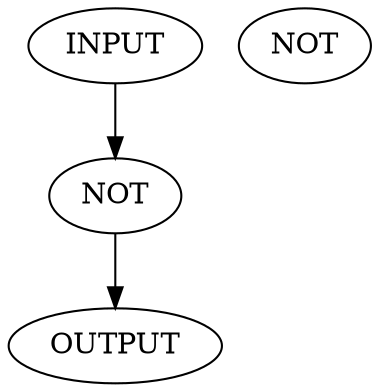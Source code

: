 
digraph test {

I [label = "INPUT"];

GATE [label = "NOT" ];
dangling_GATE [label = "NOT" ];

O [label = "OUTPUT"];

I -> GATE -> O;

}
